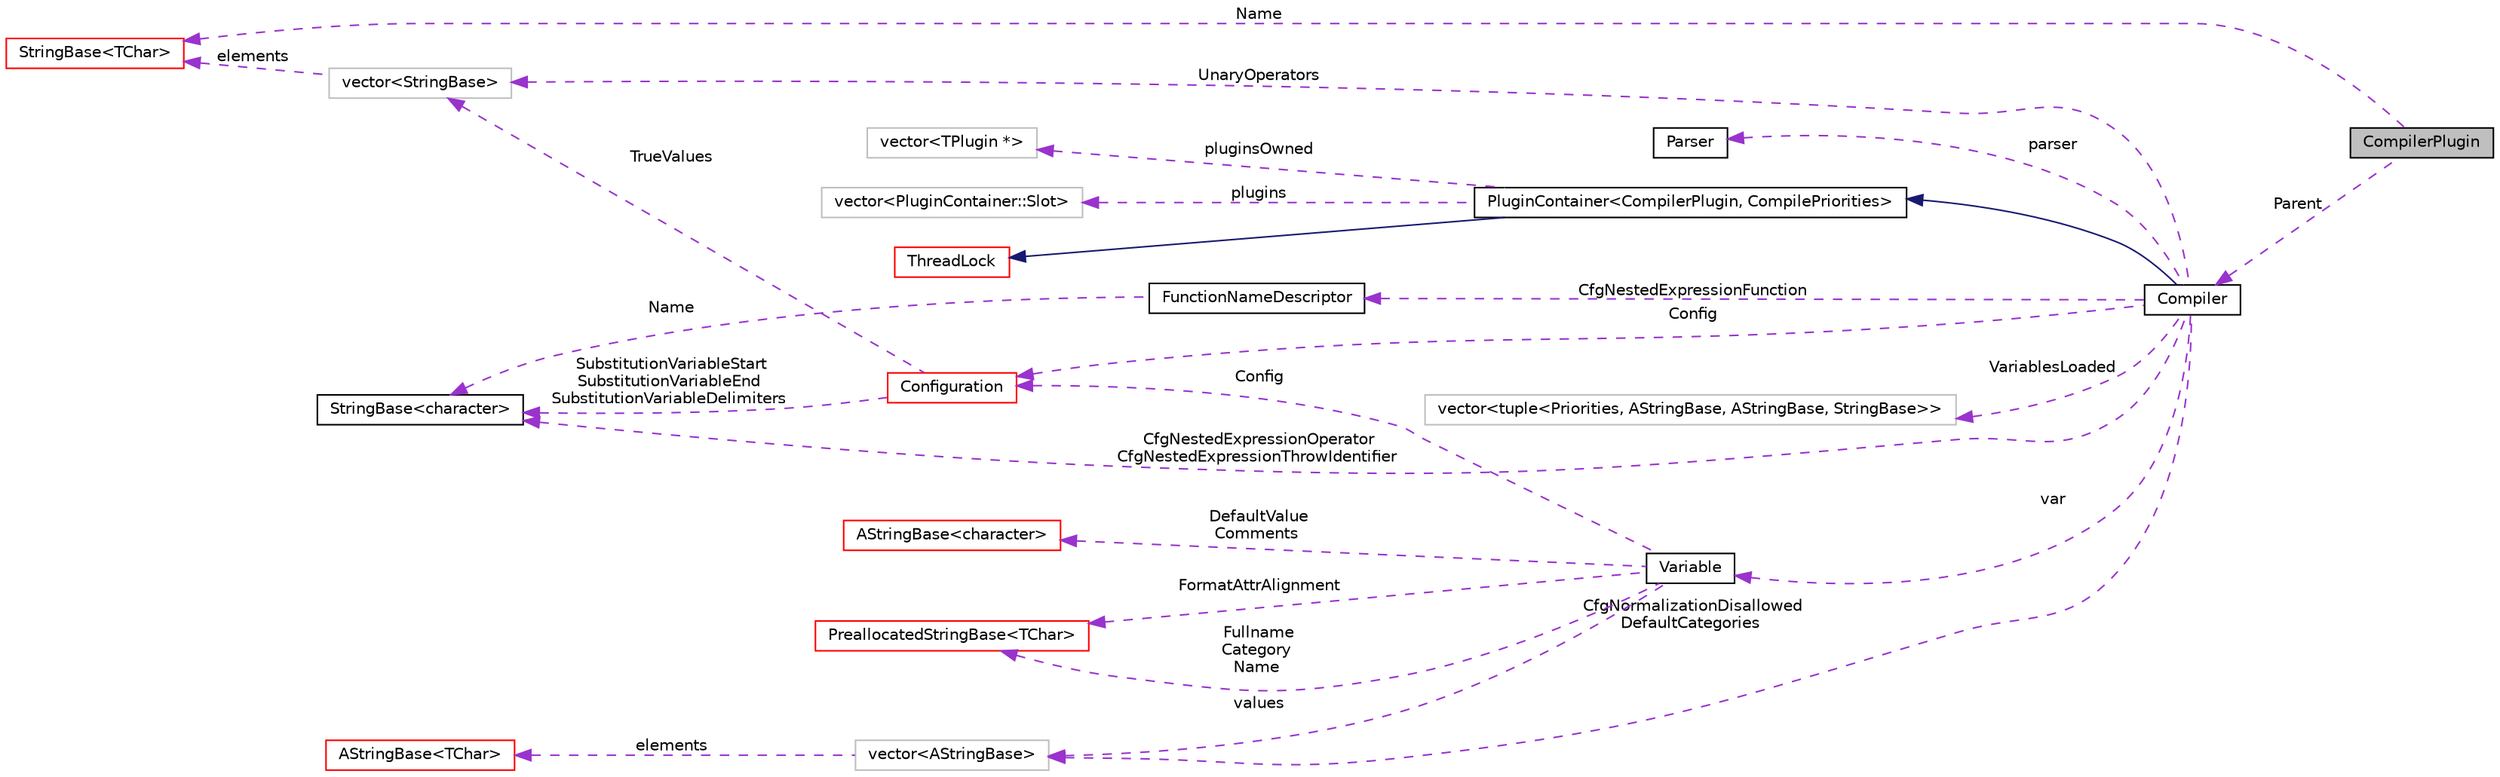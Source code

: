 digraph "CompilerPlugin"
{
  edge [fontname="Helvetica",fontsize="10",labelfontname="Helvetica",labelfontsize="10"];
  node [fontname="Helvetica",fontsize="10",shape=record];
  rankdir="LR";
  Node8 [label="CompilerPlugin",height=0.2,width=0.4,color="black", fillcolor="grey75", style="filled", fontcolor="black"];
  Node10 [label="PluginContainer\<CompilerPlugin, CompilePriorities\>",height=0.2,width=0.4,color="black", fillcolor="white", style="filled",URL="$classaworx_1_1lib_1_1util_1_1PluginContainer.html"];
  Node22 [label="vector\<TPlugin *\>",height=0.2,width=0.4,color="grey75", fillcolor="white", style="filled"];
  Node23 [label="vector\<PluginContainer::Slot\>",height=0.2,width=0.4,color="grey75", fillcolor="white", style="filled"];
  Node27 [label="vector\<AStringBase\>",height=0.2,width=0.4,color="grey75", fillcolor="white", style="filled"];
  Node35 [label="vector\<StringBase\>",height=0.2,width=0.4,color="grey75", fillcolor="white", style="filled"];
  Node40 [label="vector\<tuple\<Priorities, AStringBase, AStringBase, StringBase\>\>",height=0.2,width=0.4,color="grey75", fillcolor="white", style="filled"];
  Node25 [label="StringBase\<character\>",height=0.2,width=0.4,color="black", fillcolor="white", style="filled",URL="$classaworx_1_1lib_1_1strings_1_1StringBase.html"];
  Node28 [label="AStringBase\<TChar\>",height=0.2,width=0.4,color="red", fillcolor="white", style="filled",URL="$classaworx_1_1lib_1_1strings_1_1AStringBase.html"];
  Node36 [label="StringBase\<TChar\>",height=0.2,width=0.4,color="red", fillcolor="white", style="filled",URL="$classaworx_1_1lib_1_1strings_1_1StringBase.html"];
  Node37 [label="AStringBase\<character\>",height=0.2,width=0.4,color="red", fillcolor="white", style="filled",URL="$classaworx_1_1lib_1_1strings_1_1AStringBase.html"];
  Node14 [label="PreallocatedStringBase\<TChar\>",height=0.2,width=0.4,color="red", fillcolor="white", style="filled",URL="$classaworx_1_1lib_1_1strings_1_1PreallocatedStringBase.html"];
  Node9 -> Node8 [dir="back",color="darkorchid3",fontsize="10",style="dashed",label=" Parent" ,fontname="Helvetica"];
  Node10 -> Node9 [dir="back",color="midnightblue",fontsize="10",style="solid",fontname="Helvetica"];
  Node11 -> Node10 [dir="back",color="midnightblue",fontsize="10",style="solid",fontname="Helvetica"];
  Node14 -> Node29 [dir="back",color="darkorchid3",fontsize="10",style="dashed",label=" FormatAttrAlignment" ,fontname="Helvetica"];
  Node14 -> Node29 [dir="back",color="darkorchid3",fontsize="10",style="dashed",label=" Fullname\nCategory\nName" ,fontname="Helvetica"];
  Node22 -> Node10 [dir="back",color="darkorchid3",fontsize="10",style="dashed",label=" pluginsOwned" ,fontname="Helvetica"];
  Node23 -> Node10 [dir="back",color="darkorchid3",fontsize="10",style="dashed",label=" plugins" ,fontname="Helvetica"];
  Node25 -> Node9 [dir="back",color="darkorchid3",fontsize="10",style="dashed",label=" CfgNestedExpressionOperator\nCfgNestedExpressionThrowIdentifier" ,fontname="Helvetica"];
  Node25 -> Node30 [dir="back",color="darkorchid3",fontsize="10",style="dashed",label=" SubstitutionVariableStart\nSubstitutionVariableEnd\nSubstitutionVariableDelimiters" ,fontname="Helvetica"];
  Node25 -> Node41 [dir="back",color="darkorchid3",fontsize="10",style="dashed",label=" Name" ,fontname="Helvetica"];
  Node26 -> Node9 [dir="back",color="darkorchid3",fontsize="10",style="dashed",label=" parser" ,fontname="Helvetica"];
  Node27 -> Node9 [dir="back",color="darkorchid3",fontsize="10",style="dashed",label=" CfgNormalizationDisallowed\nDefaultCategories" ,fontname="Helvetica"];
  Node27 -> Node29 [dir="back",color="darkorchid3",fontsize="10",style="dashed",label=" values" ,fontname="Helvetica"];
  Node28 -> Node27 [dir="back",color="darkorchid3",fontsize="10",style="dashed",label=" elements" ,fontname="Helvetica"];
  Node29 -> Node9 [dir="back",color="darkorchid3",fontsize="10",style="dashed",label=" var" ,fontname="Helvetica"];
  Node30 -> Node9 [dir="back",color="darkorchid3",fontsize="10",style="dashed",label=" Config" ,fontname="Helvetica"];
  Node30 -> Node29 [dir="back",color="darkorchid3",fontsize="10",style="dashed",label=" Config" ,fontname="Helvetica"];
  Node35 -> Node9 [dir="back",color="darkorchid3",fontsize="10",style="dashed",label=" UnaryOperators" ,fontname="Helvetica"];
  Node35 -> Node30 [dir="back",color="darkorchid3",fontsize="10",style="dashed",label=" TrueValues" ,fontname="Helvetica"];
  Node36 -> Node8 [dir="back",color="darkorchid3",fontsize="10",style="dashed",label=" Name" ,fontname="Helvetica"];
  Node36 -> Node35 [dir="back",color="darkorchid3",fontsize="10",style="dashed",label=" elements" ,fontname="Helvetica"];
  Node37 -> Node29 [dir="back",color="darkorchid3",fontsize="10",style="dashed",label=" DefaultValue\nComments" ,fontname="Helvetica"];
  Node40 -> Node9 [dir="back",color="darkorchid3",fontsize="10",style="dashed",label=" VariablesLoaded" ,fontname="Helvetica"];
  Node41 -> Node9 [dir="back",color="darkorchid3",fontsize="10",style="dashed",label=" CfgNestedExpressionFunction" ,fontname="Helvetica"];
  Node9 [label="Compiler",height=0.2,width=0.4,color="black", fillcolor="white", style="filled",URL="$classaworx_1_1lib_1_1expressions_1_1Compiler.html"];
  Node11 [label="ThreadLock",height=0.2,width=0.4,color="red", fillcolor="white", style="filled",URL="$classaworx_1_1lib_1_1threads_1_1ThreadLock.html"];
  Node26 [label="Parser",height=0.2,width=0.4,color="black", fillcolor="white", style="filled",URL="$structaworx_1_1lib_1_1expressions_1_1detail_1_1Parser.html"];
  Node29 [label="Variable",height=0.2,width=0.4,color="black", fillcolor="white", style="filled",URL="$classaworx_1_1lib_1_1config_1_1Variable.html"];
  Node30 [label="Configuration",height=0.2,width=0.4,color="red", fillcolor="white", style="filled",URL="$classaworx_1_1lib_1_1config_1_1Configuration.html"];
  Node41 [label="FunctionNameDescriptor",height=0.2,width=0.4,color="black", fillcolor="white", style="filled",URL="$structaworx_1_1lib_1_1expressions_1_1FunctionNameDescriptor.html"];
}

